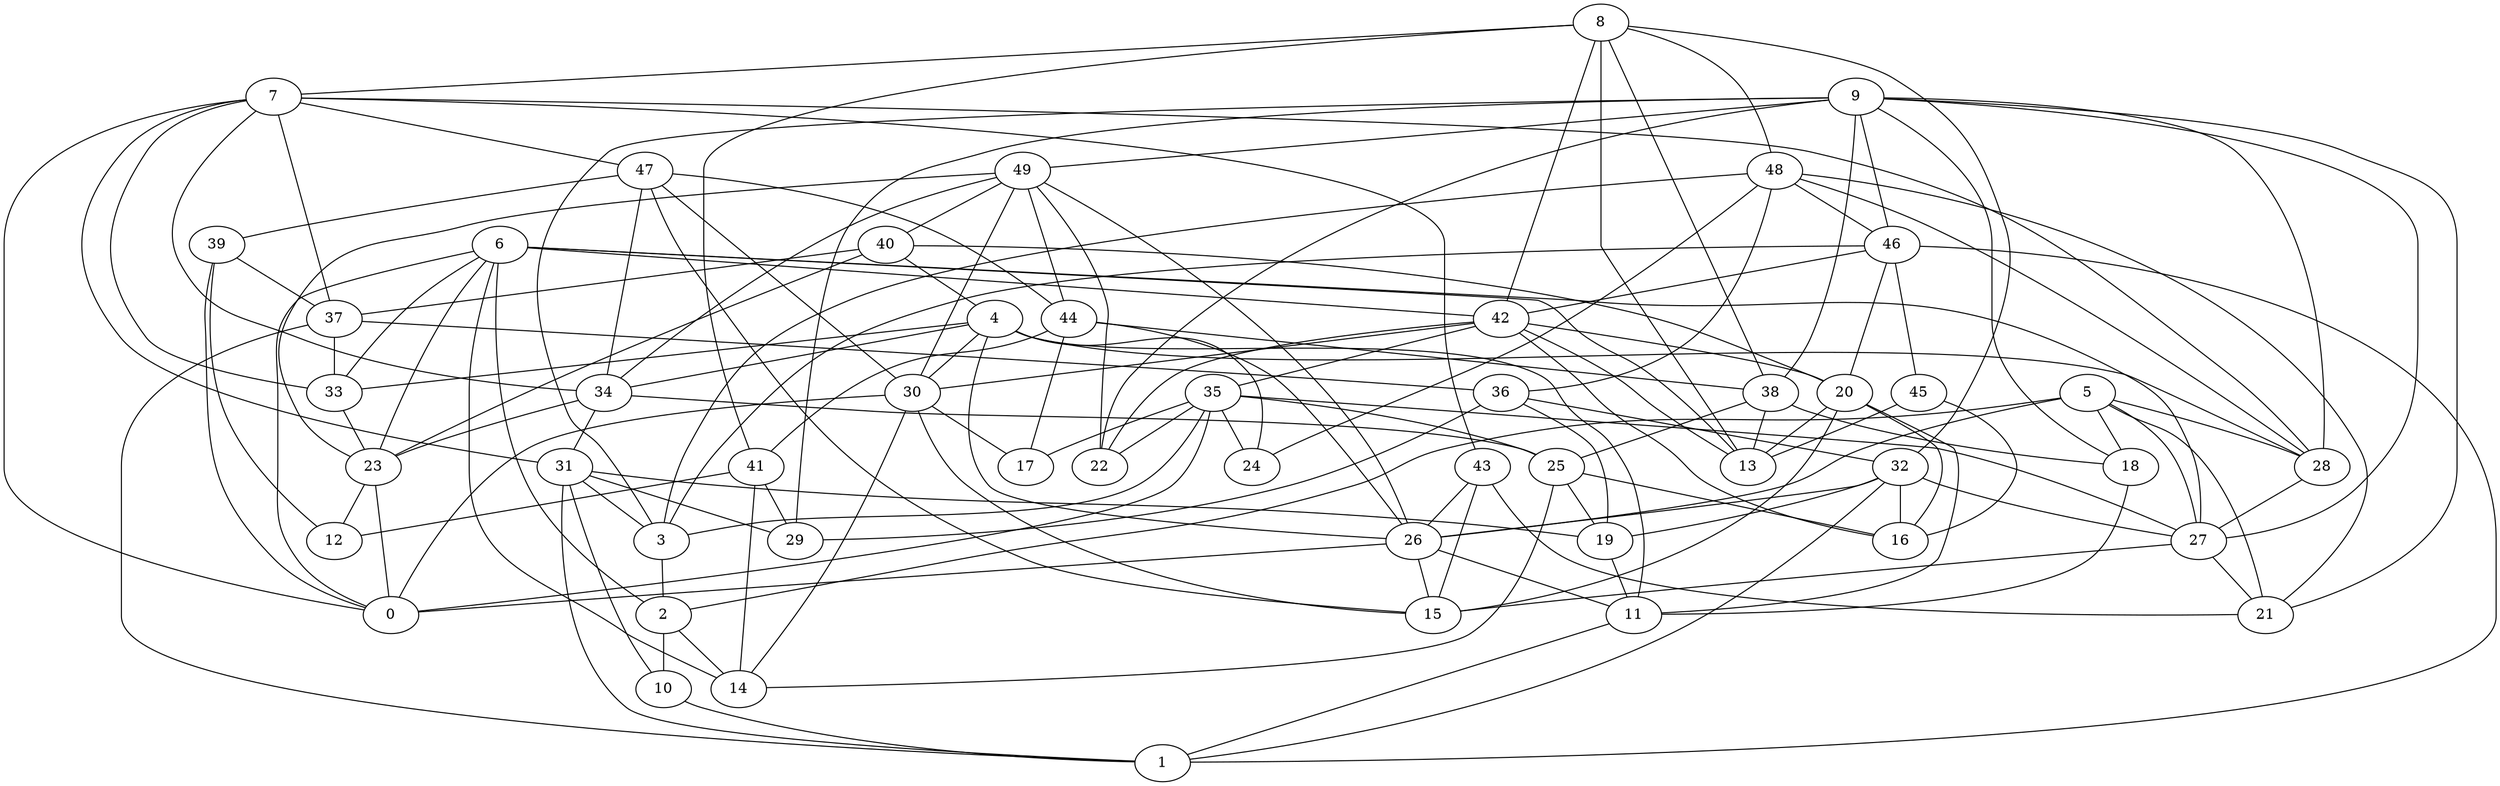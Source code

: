 digraph GG_graph {

subgraph G_graph {
edge [color = black]
"46" -> "45" [dir = none]
"46" -> "20" [dir = none]
"5" -> "26" [dir = none]
"43" -> "26" [dir = none]
"40" -> "37" [dir = none]
"40" -> "20" [dir = none]
"23" -> "12" [dir = none]
"20" -> "11" [dir = none]
"36" -> "29" [dir = none]
"36" -> "32" [dir = none]
"47" -> "39" [dir = none]
"47" -> "30" [dir = none]
"6" -> "23" [dir = none]
"45" -> "13" [dir = none]
"30" -> "0" [dir = none]
"30" -> "14" [dir = none]
"30" -> "17" [dir = none]
"3" -> "2" [dir = none]
"8" -> "38" [dir = none]
"8" -> "32" [dir = none]
"32" -> "26" [dir = none]
"32" -> "16" [dir = none]
"32" -> "27" [dir = none]
"9" -> "18" [dir = none]
"9" -> "28" [dir = none]
"9" -> "27" [dir = none]
"35" -> "24" [dir = none]
"35" -> "3" [dir = none]
"27" -> "15" [dir = none]
"27" -> "21" [dir = none]
"49" -> "44" [dir = none]
"49" -> "26" [dir = none]
"42" -> "22" [dir = none]
"42" -> "16" [dir = none]
"41" -> "12" [dir = none]
"41" -> "29" [dir = none]
"7" -> "34" [dir = none]
"7" -> "47" [dir = none]
"7" -> "33" [dir = none]
"7" -> "28" [dir = none]
"18" -> "11" [dir = none]
"11" -> "1" [dir = none]
"48" -> "28" [dir = none]
"31" -> "3" [dir = none]
"31" -> "29" [dir = none]
"4" -> "11" [dir = none]
"19" -> "11" [dir = none]
"25" -> "19" [dir = none]
"2" -> "10" [dir = none]
"46" -> "1" [dir = none]
"28" -> "27" [dir = none]
"4" -> "33" [dir = none]
"9" -> "29" [dir = none]
"5" -> "21" [dir = none]
"34" -> "23" [dir = none]
"6" -> "27" [dir = none]
"39" -> "0" [dir = none]
"8" -> "42" [dir = none]
"39" -> "37" [dir = none]
"7" -> "31" [dir = none]
"40" -> "4" [dir = none]
"44" -> "38" [dir = none]
"44" -> "17" [dir = none]
"25" -> "16" [dir = none]
"31" -> "1" [dir = none]
"26" -> "0" [dir = none]
"5" -> "2" [dir = none]
"4" -> "30" [dir = none]
"8" -> "13" [dir = none]
"4" -> "34" [dir = none]
"48" -> "46" [dir = none]
"6" -> "33" [dir = none]
"7" -> "0" [dir = none]
"38" -> "25" [dir = none]
"35" -> "0" [dir = none]
"34" -> "25" [dir = none]
"37" -> "36" [dir = none]
"46" -> "3" [dir = none]
"26" -> "11" [dir = none]
"6" -> "42" [dir = none]
"8" -> "7" [dir = none]
"43" -> "15" [dir = none]
"44" -> "41" [dir = none]
"46" -> "42" [dir = none]
"25" -> "14" [dir = none]
"26" -> "15" [dir = none]
"42" -> "20" [dir = none]
"6" -> "13" [dir = none]
"35" -> "17" [dir = none]
"5" -> "27" [dir = none]
"8" -> "48" [dir = none]
"30" -> "15" [dir = none]
"42" -> "13" [dir = none]
"8" -> "41" [dir = none]
"49" -> "30" [dir = none]
"7" -> "43" [dir = none]
"10" -> "1" [dir = none]
"40" -> "23" [dir = none]
"5" -> "28" [dir = none]
"20" -> "13" [dir = none]
"9" -> "49" [dir = none]
"31" -> "19" [dir = none]
"32" -> "19" [dir = none]
"44" -> "26" [dir = none]
"47" -> "44" [dir = none]
"49" -> "34" [dir = none]
"49" -> "40" [dir = none]
"6" -> "2" [dir = none]
"5" -> "18" [dir = none]
"45" -> "16" [dir = none]
"39" -> "12" [dir = none]
"20" -> "16" [dir = none]
"38" -> "13" [dir = none]
"41" -> "14" [dir = none]
"36" -> "19" [dir = none]
"48" -> "3" [dir = none]
"31" -> "10" [dir = none]
"6" -> "14" [dir = none]
"49" -> "22" [dir = none]
"37" -> "1" [dir = none]
"47" -> "34" [dir = none]
"32" -> "1" [dir = none]
"4" -> "28" [dir = none]
"20" -> "15" [dir = none]
"4" -> "24" [dir = none]
"38" -> "18" [dir = none]
"9" -> "21" [dir = none]
"34" -> "31" [dir = none]
"49" -> "23" [dir = none]
"48" -> "21" [dir = none]
"48" -> "36" [dir = none]
"4" -> "26" [dir = none]
"37" -> "33" [dir = none]
"2" -> "14" [dir = none]
"9" -> "46" [dir = none]
"35" -> "22" [dir = none]
"42" -> "30" [dir = none]
"7" -> "37" [dir = none]
"48" -> "24" [dir = none]
"42" -> "35" [dir = none]
"6" -> "0" [dir = none]
"35" -> "25" [dir = none]
"35" -> "27" [dir = none]
"9" -> "22" [dir = none]
"9" -> "38" [dir = none]
"47" -> "15" [dir = none]
"43" -> "21" [dir = none]
"9" -> "3" [dir = none]
"33" -> "23" [dir = none]
"23" -> "0" [dir = none]
}

}
